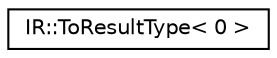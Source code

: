 digraph "Graphical Class Hierarchy"
{
  edge [fontname="Helvetica",fontsize="10",labelfontname="Helvetica",labelfontsize="10"];
  node [fontname="Helvetica",fontsize="10",shape=record];
  rankdir="LR";
  Node0 [label="IR::ToResultType\< 0 \>",height=0.2,width=0.4,color="black", fillcolor="white", style="filled",URL="$struct_i_r_1_1_to_result_type_3_010_01_4.html"];
}
